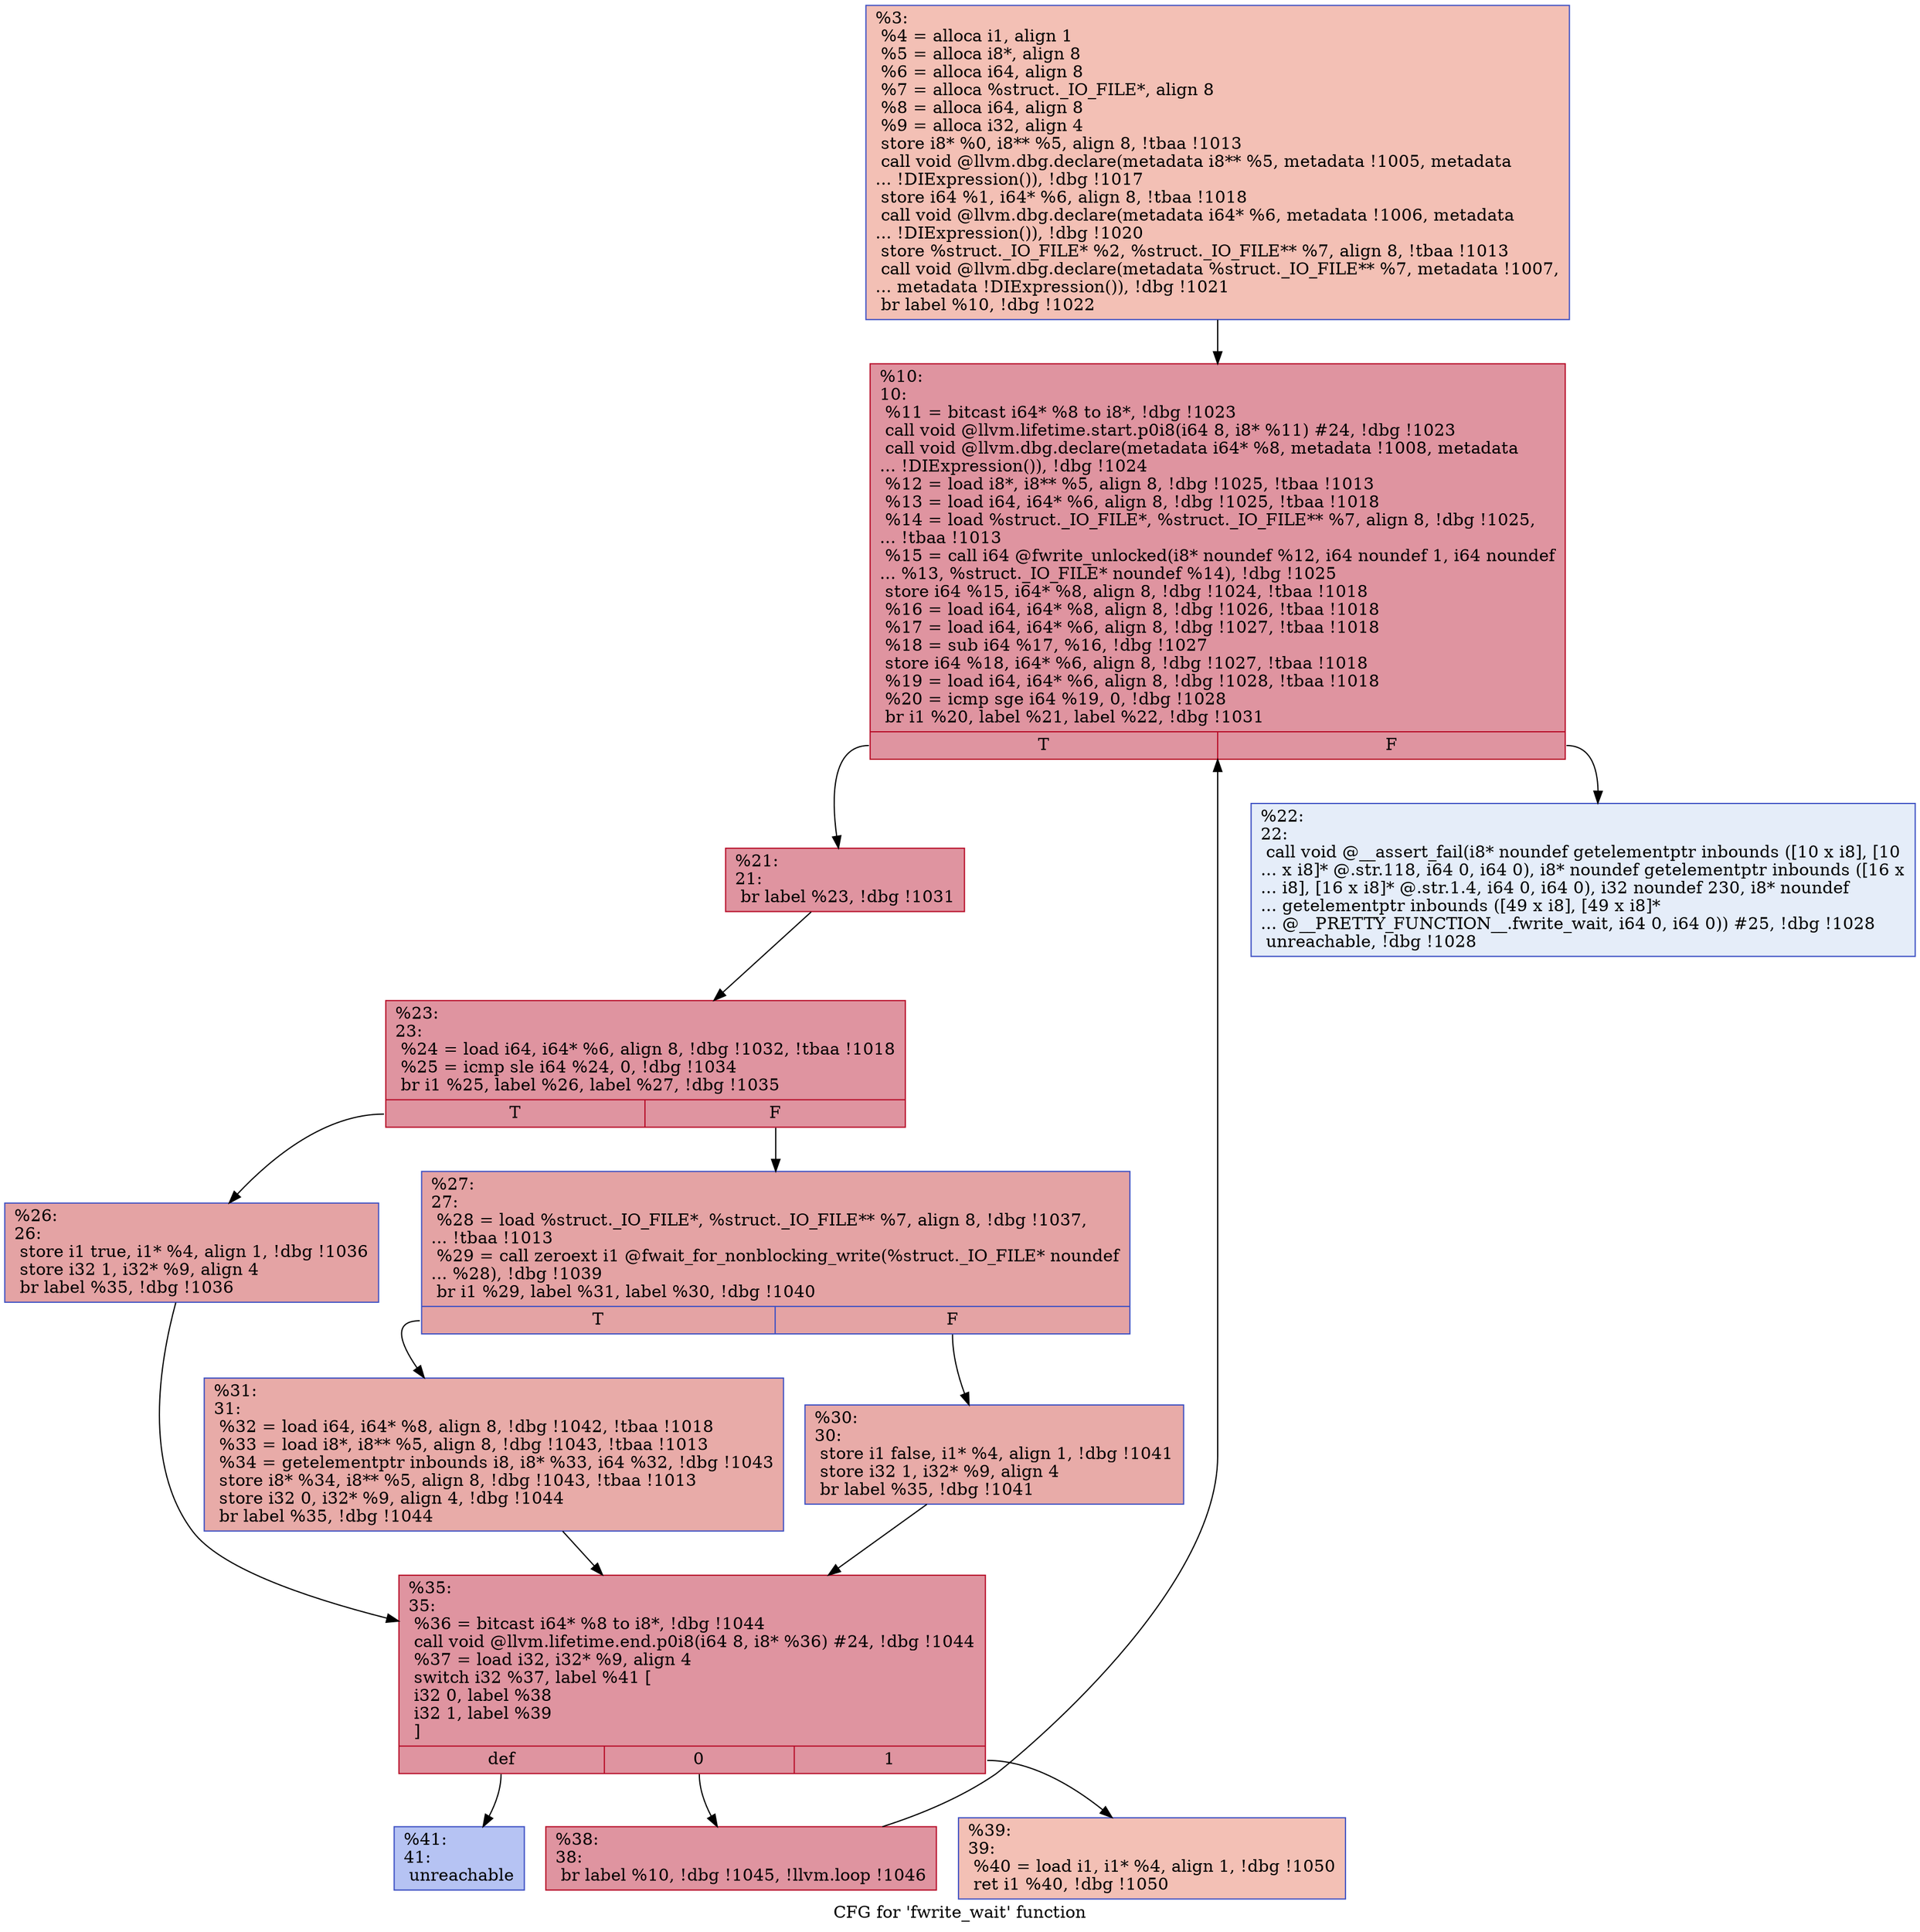 digraph "CFG for 'fwrite_wait' function" {
	label="CFG for 'fwrite_wait' function";

	Node0x1139190 [shape=record,color="#3d50c3ff", style=filled, fillcolor="#e5705870",label="{%3:\l  %4 = alloca i1, align 1\l  %5 = alloca i8*, align 8\l  %6 = alloca i64, align 8\l  %7 = alloca %struct._IO_FILE*, align 8\l  %8 = alloca i64, align 8\l  %9 = alloca i32, align 4\l  store i8* %0, i8** %5, align 8, !tbaa !1013\l  call void @llvm.dbg.declare(metadata i8** %5, metadata !1005, metadata\l... !DIExpression()), !dbg !1017\l  store i64 %1, i64* %6, align 8, !tbaa !1018\l  call void @llvm.dbg.declare(metadata i64* %6, metadata !1006, metadata\l... !DIExpression()), !dbg !1020\l  store %struct._IO_FILE* %2, %struct._IO_FILE** %7, align 8, !tbaa !1013\l  call void @llvm.dbg.declare(metadata %struct._IO_FILE** %7, metadata !1007,\l... metadata !DIExpression()), !dbg !1021\l  br label %10, !dbg !1022\l}"];
	Node0x1139190 -> Node0x113b500;
	Node0x113b500 [shape=record,color="#b70d28ff", style=filled, fillcolor="#b70d2870",label="{%10:\l10:                                               \l  %11 = bitcast i64* %8 to i8*, !dbg !1023\l  call void @llvm.lifetime.start.p0i8(i64 8, i8* %11) #24, !dbg !1023\l  call void @llvm.dbg.declare(metadata i64* %8, metadata !1008, metadata\l... !DIExpression()), !dbg !1024\l  %12 = load i8*, i8** %5, align 8, !dbg !1025, !tbaa !1013\l  %13 = load i64, i64* %6, align 8, !dbg !1025, !tbaa !1018\l  %14 = load %struct._IO_FILE*, %struct._IO_FILE** %7, align 8, !dbg !1025,\l... !tbaa !1013\l  %15 = call i64 @fwrite_unlocked(i8* noundef %12, i64 noundef 1, i64 noundef\l... %13, %struct._IO_FILE* noundef %14), !dbg !1025\l  store i64 %15, i64* %8, align 8, !dbg !1024, !tbaa !1018\l  %16 = load i64, i64* %8, align 8, !dbg !1026, !tbaa !1018\l  %17 = load i64, i64* %6, align 8, !dbg !1027, !tbaa !1018\l  %18 = sub i64 %17, %16, !dbg !1027\l  store i64 %18, i64* %6, align 8, !dbg !1027, !tbaa !1018\l  %19 = load i64, i64* %6, align 8, !dbg !1028, !tbaa !1018\l  %20 = icmp sge i64 %19, 0, !dbg !1028\l  br i1 %20, label %21, label %22, !dbg !1031\l|{<s0>T|<s1>F}}"];
	Node0x113b500:s0 -> Node0x113b550;
	Node0x113b500:s1 -> Node0x113b5a0;
	Node0x113b550 [shape=record,color="#b70d28ff", style=filled, fillcolor="#b70d2870",label="{%21:\l21:                                               \l  br label %23, !dbg !1031\l}"];
	Node0x113b550 -> Node0x113b5f0;
	Node0x113b5a0 [shape=record,color="#3d50c3ff", style=filled, fillcolor="#c5d6f270",label="{%22:\l22:                                               \l  call void @__assert_fail(i8* noundef getelementptr inbounds ([10 x i8], [10\l... x i8]* @.str.118, i64 0, i64 0), i8* noundef getelementptr inbounds ([16 x\l... i8], [16 x i8]* @.str.1.4, i64 0, i64 0), i32 noundef 230, i8* noundef\l... getelementptr inbounds ([49 x i8], [49 x i8]*\l... @__PRETTY_FUNCTION__.fwrite_wait, i64 0, i64 0)) #25, !dbg !1028\l  unreachable, !dbg !1028\l}"];
	Node0x113b5f0 [shape=record,color="#b70d28ff", style=filled, fillcolor="#b70d2870",label="{%23:\l23:                                               \l  %24 = load i64, i64* %6, align 8, !dbg !1032, !tbaa !1018\l  %25 = icmp sle i64 %24, 0, !dbg !1034\l  br i1 %25, label %26, label %27, !dbg !1035\l|{<s0>T|<s1>F}}"];
	Node0x113b5f0:s0 -> Node0x113b640;
	Node0x113b5f0:s1 -> Node0x113b690;
	Node0x113b640 [shape=record,color="#3d50c3ff", style=filled, fillcolor="#c32e3170",label="{%26:\l26:                                               \l  store i1 true, i1* %4, align 1, !dbg !1036\l  store i32 1, i32* %9, align 4\l  br label %35, !dbg !1036\l}"];
	Node0x113b640 -> Node0x113b780;
	Node0x113b690 [shape=record,color="#3d50c3ff", style=filled, fillcolor="#c32e3170",label="{%27:\l27:                                               \l  %28 = load %struct._IO_FILE*, %struct._IO_FILE** %7, align 8, !dbg !1037,\l... !tbaa !1013\l  %29 = call zeroext i1 @fwait_for_nonblocking_write(%struct._IO_FILE* noundef\l... %28), !dbg !1039\l  br i1 %29, label %31, label %30, !dbg !1040\l|{<s0>T|<s1>F}}"];
	Node0x113b690:s0 -> Node0x113b730;
	Node0x113b690:s1 -> Node0x113b6e0;
	Node0x113b6e0 [shape=record,color="#3d50c3ff", style=filled, fillcolor="#cc403a70",label="{%30:\l30:                                               \l  store i1 false, i1* %4, align 1, !dbg !1041\l  store i32 1, i32* %9, align 4\l  br label %35, !dbg !1041\l}"];
	Node0x113b6e0 -> Node0x113b780;
	Node0x113b730 [shape=record,color="#3d50c3ff", style=filled, fillcolor="#cc403a70",label="{%31:\l31:                                               \l  %32 = load i64, i64* %8, align 8, !dbg !1042, !tbaa !1018\l  %33 = load i8*, i8** %5, align 8, !dbg !1043, !tbaa !1013\l  %34 = getelementptr inbounds i8, i8* %33, i64 %32, !dbg !1043\l  store i8* %34, i8** %5, align 8, !dbg !1043, !tbaa !1013\l  store i32 0, i32* %9, align 4, !dbg !1044\l  br label %35, !dbg !1044\l}"];
	Node0x113b730 -> Node0x113b780;
	Node0x113b780 [shape=record,color="#b70d28ff", style=filled, fillcolor="#b70d2870",label="{%35:\l35:                                               \l  %36 = bitcast i64* %8 to i8*, !dbg !1044\l  call void @llvm.lifetime.end.p0i8(i64 8, i8* %36) #24, !dbg !1044\l  %37 = load i32, i32* %9, align 4\l  switch i32 %37, label %41 [\l    i32 0, label %38\l    i32 1, label %39\l  ]\l|{<s0>def|<s1>0|<s2>1}}"];
	Node0x113b780:s0 -> Node0x113b870;
	Node0x113b780:s1 -> Node0x113b7d0;
	Node0x113b780:s2 -> Node0x113b820;
	Node0x113b7d0 [shape=record,color="#b70d28ff", style=filled, fillcolor="#b70d2870",label="{%38:\l38:                                               \l  br label %10, !dbg !1045, !llvm.loop !1046\l}"];
	Node0x113b7d0 -> Node0x113b500;
	Node0x113b820 [shape=record,color="#3d50c3ff", style=filled, fillcolor="#e5705870",label="{%39:\l39:                                               \l  %40 = load i1, i1* %4, align 1, !dbg !1050\l  ret i1 %40, !dbg !1050\l}"];
	Node0x113b870 [shape=record,color="#3d50c3ff", style=filled, fillcolor="#5977e370",label="{%41:\l41:                                               \l  unreachable\l}"];
}
